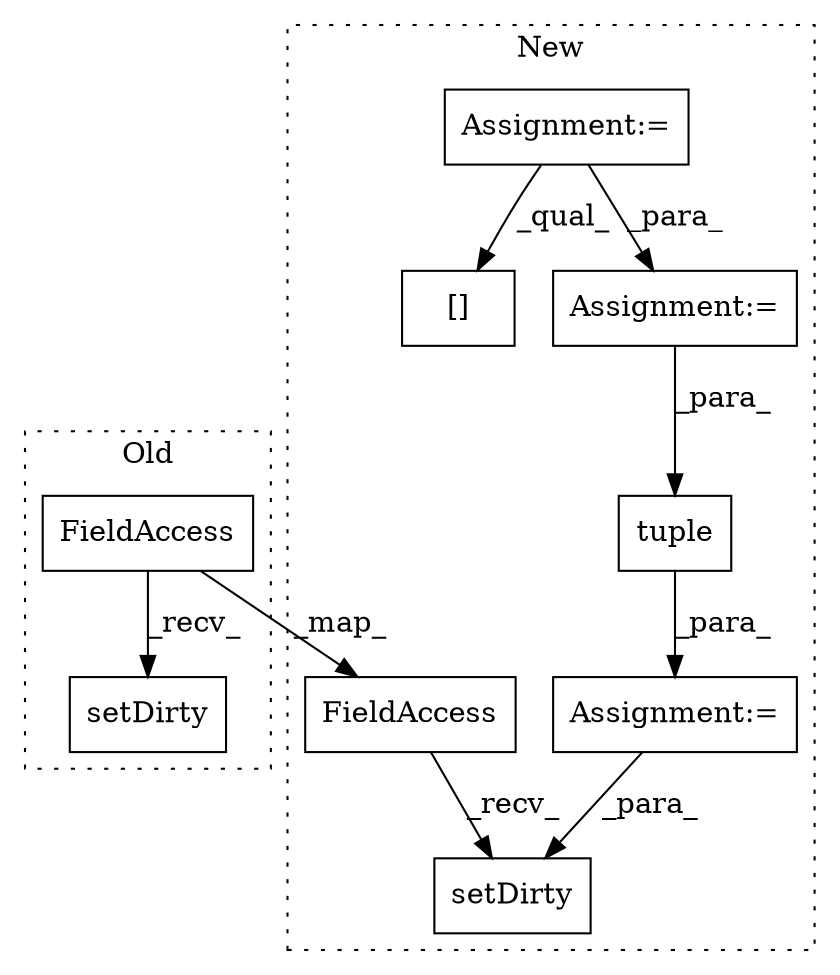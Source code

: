 digraph G {
subgraph cluster0 {
1 [label="setDirty" a="32" s="9309,9337" l="9,1" shape="box"];
8 [label="FieldAccess" a="22" s="9297" l="11" shape="box"];
label = "Old";
style="dotted";
}
subgraph cluster1 {
2 [label="tuple" a="32" s="9824,9835" l="6,1" shape="box"];
3 [label="setDirty" a="32" s="9869,9881" l="9,1" shape="box"];
4 [label="Assignment:=" a="7" s="9801" l="1" shape="box"];
5 [label="Assignment:=" a="7" s="9648" l="1" shape="box"];
6 [label="[]" a="2" s="9745,9760" l="5,1" shape="box"];
7 [label="Assignment:=" a="7" s="9714" l="1" shape="box"];
9 [label="FieldAccess" a="22" s="9857" l="11" shape="box"];
label = "New";
style="dotted";
}
2 -> 4 [label="_para_"];
4 -> 3 [label="_para_"];
5 -> 6 [label="_qual_"];
5 -> 7 [label="_para_"];
7 -> 2 [label="_para_"];
8 -> 9 [label="_map_"];
8 -> 1 [label="_recv_"];
9 -> 3 [label="_recv_"];
}